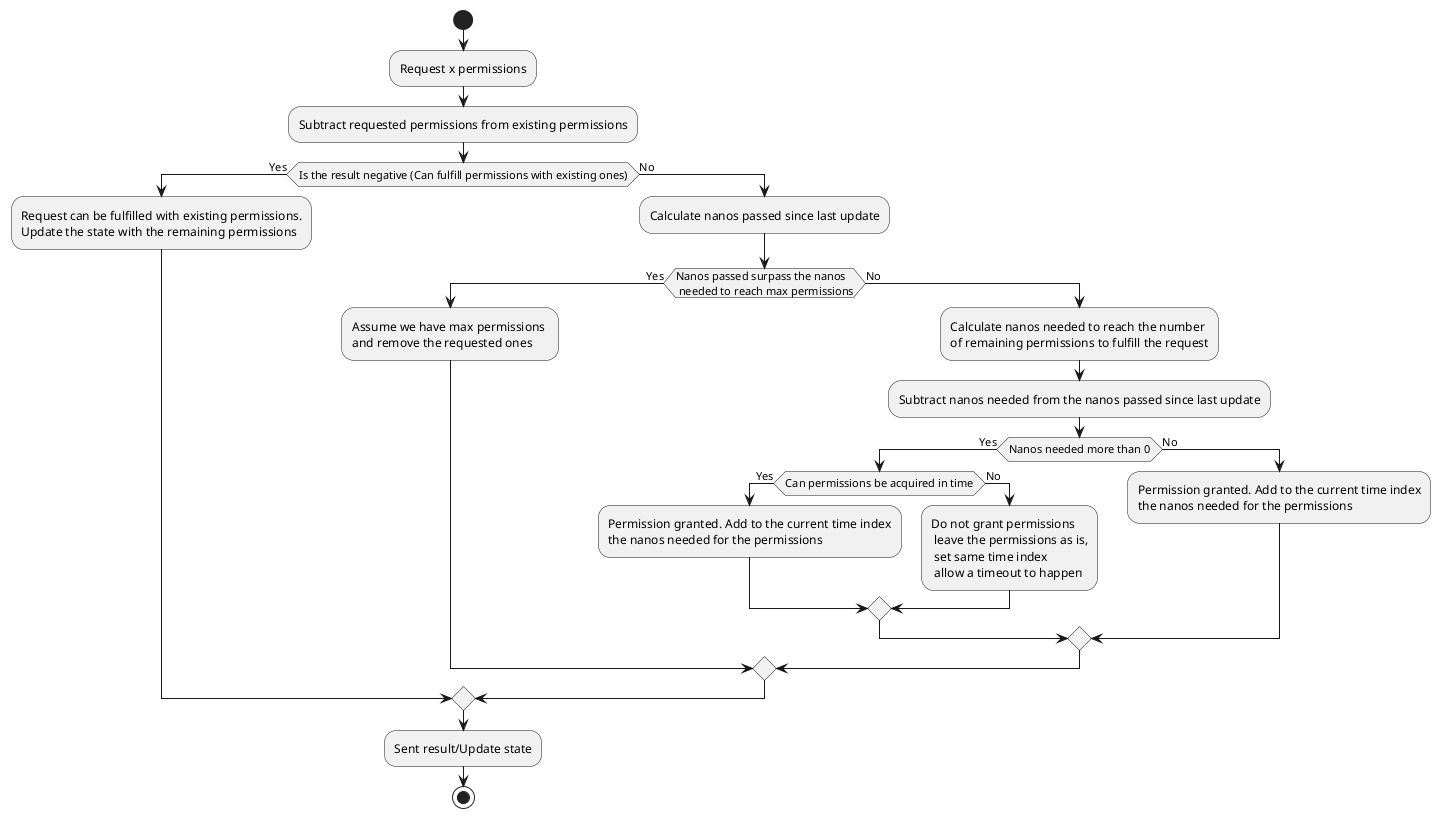 @startuml
start

:Request x permissions;
:Subtract requested permissions from existing permissions;

if (Is the result negative (Can fulfill permissions with existing ones)) then (Yes)
    :Request can be fulfilled with existing permissions.\nUpdate the state with the remaining permissions;
else (No)
    :Calculate nanos passed since last update;
    if(Nanos passed surpass the nanos\n needed to reach max permissions) then(Yes)
        :Assume we have max permissions \nand remove the requested ones;
    else (No)
        :Calculate nanos needed to reach the number\nof remaining permissions to fulfill the request;
        :Subtract nanos needed from the nanos passed since last update;
        if(Nanos needed more than 0) then(Yes)
            if(Can permissions be acquired in time) then(Yes)
                :Permission granted. Add to the current time index\nthe nanos needed for the permissions;
            else (No)
                :Do not grant permissions\n leave the permissions as is,\n set same time index\n allow a timeout to happen;
            endif
        else (No)
            :Permission granted. Add to the current time index\nthe nanos needed for the permissions;
        endif
    endif
endif
:Sent result/Update state;
stop
@enduml